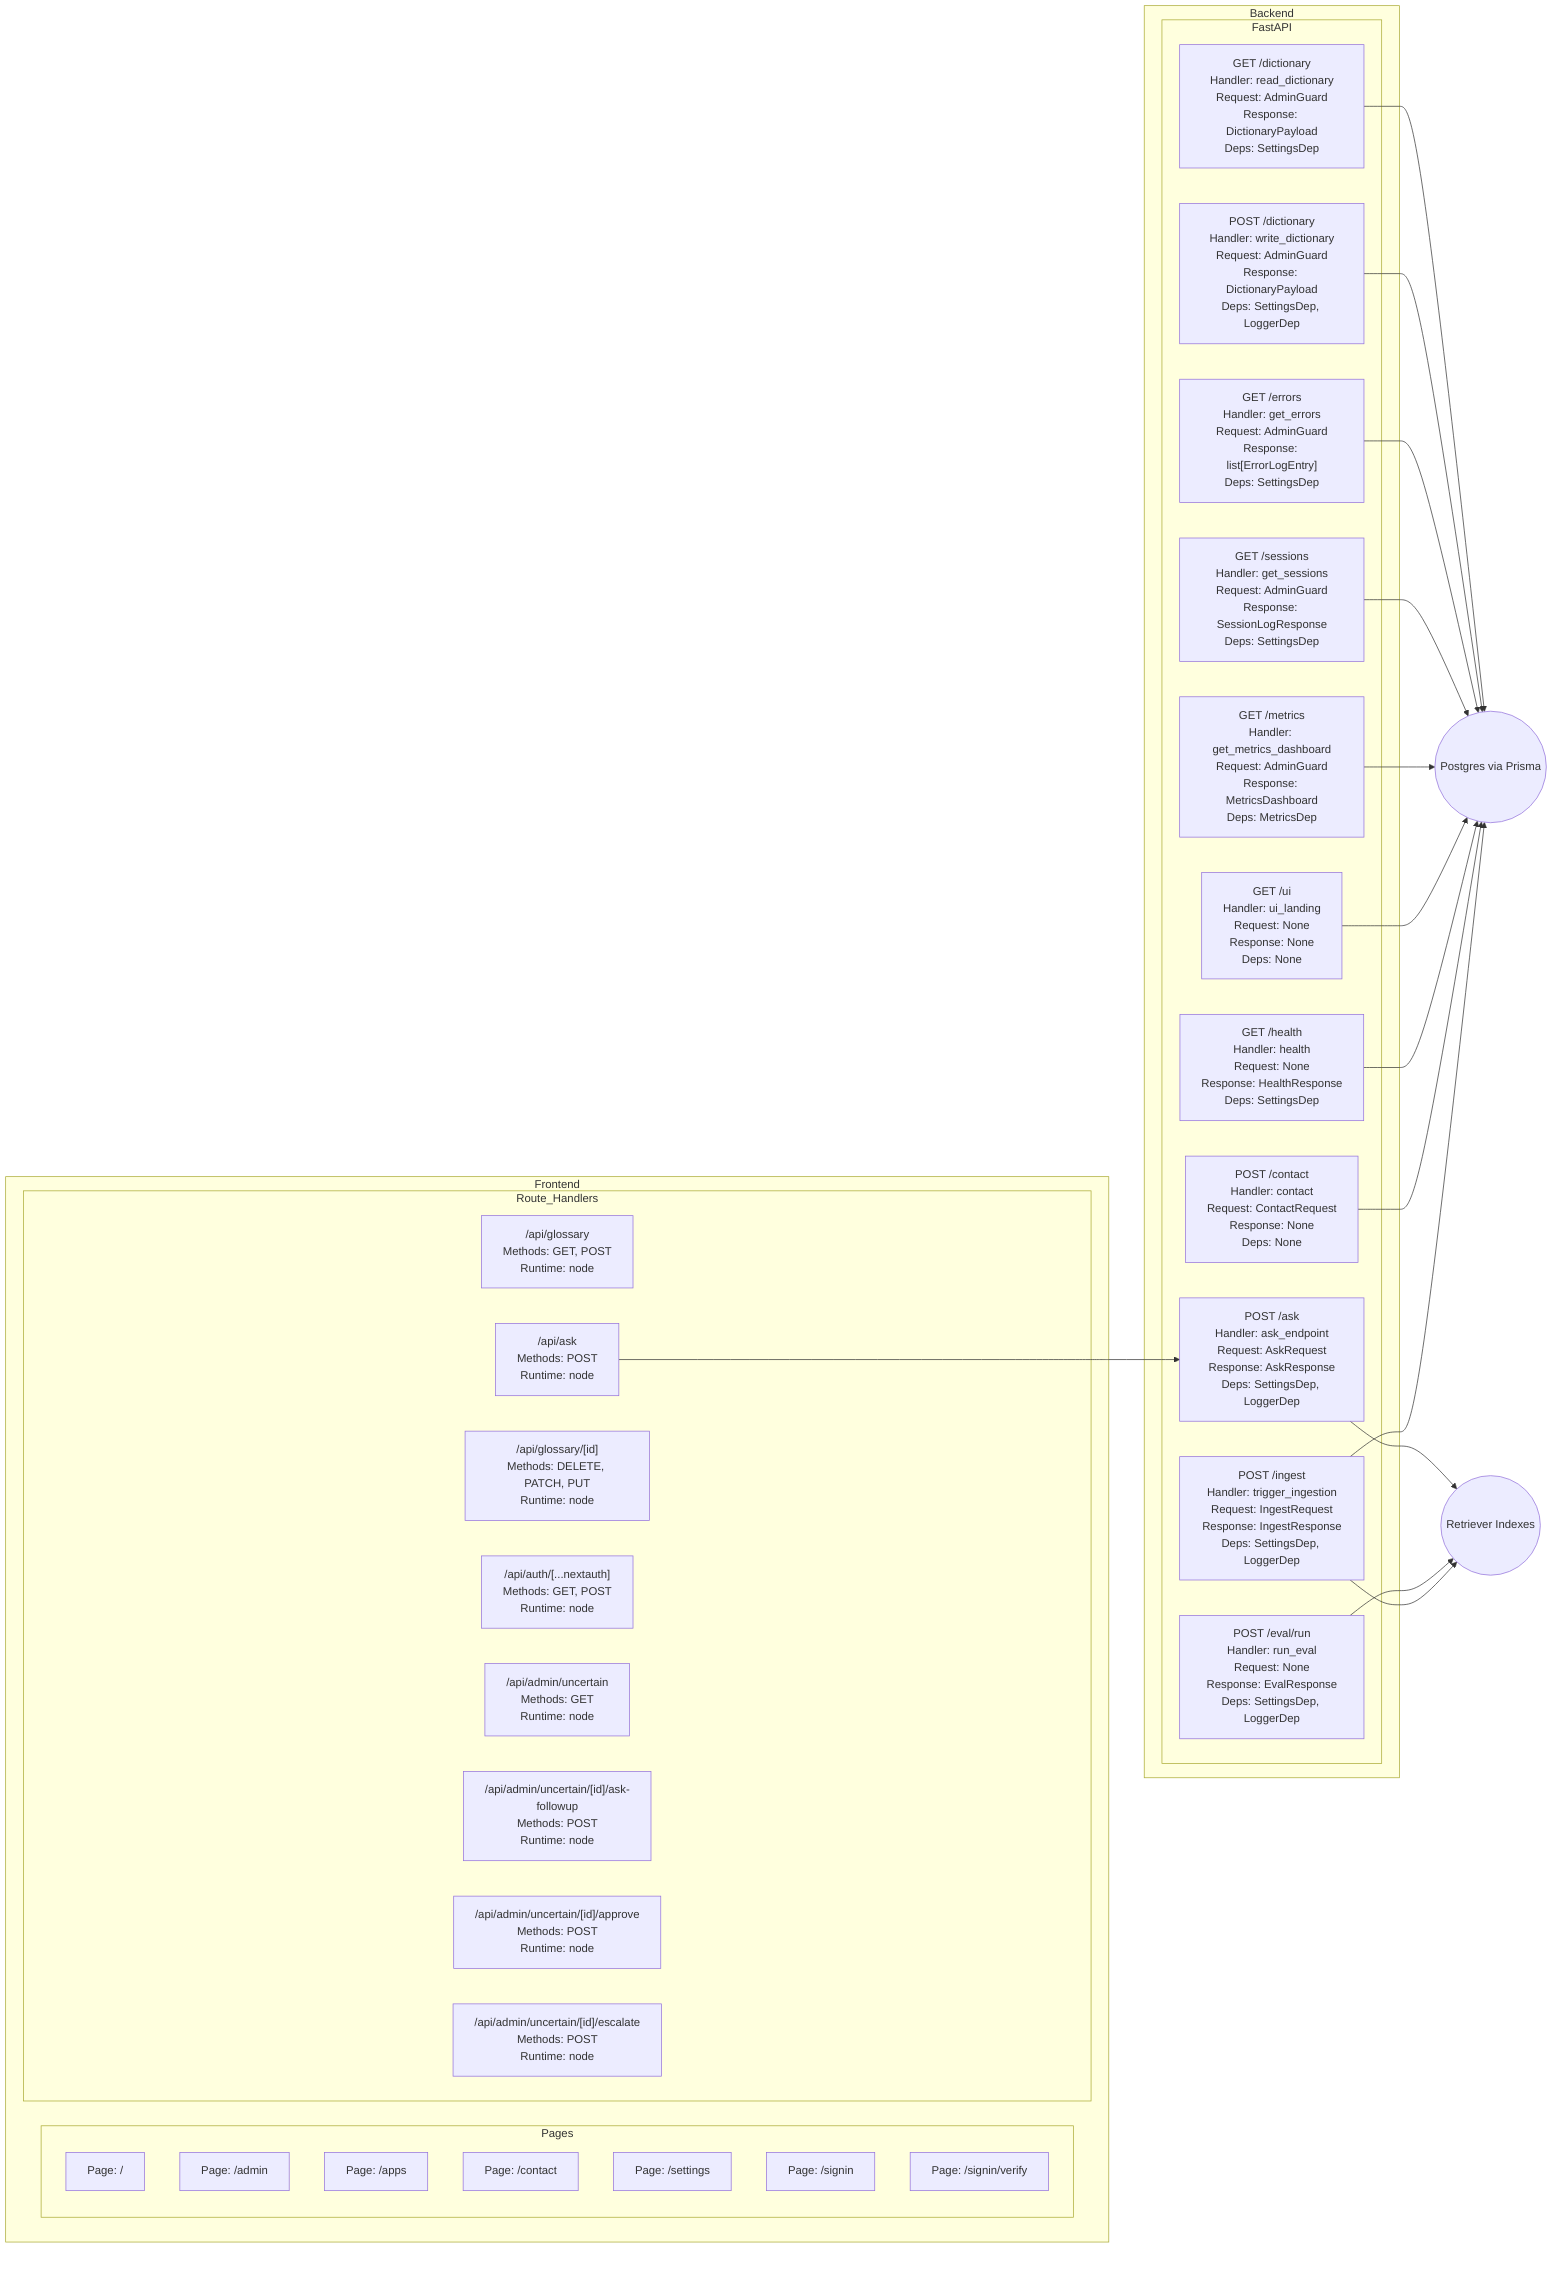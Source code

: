 flowchart LR
    subgraph Frontend
        subgraph Pages
            page__["Page: /"]
            page__admin["Page: /admin"]
            page__apps["Page: /apps"]
            page__contact["Page: /contact"]
            page__settings["Page: /settings"]
            page__signin["Page: /signin"]
            page__signin_verify["Page: /signin/verify"]
        end
        subgraph Route_Handlers
            nextapi__api_glossary["/api/glossary\nMethods: GET, POST\nRuntime: node"]
            nextapi__api_ask["/api/ask\nMethods: POST\nRuntime: node"]
            nextapi__api_glossary__id_["/api/glossary/[id]\nMethods: DELETE, PATCH, PUT\nRuntime: node"]
            nextapi__api_auth_____nextauth_["/api/auth/[...nextauth]\nMethods: GET, POST\nRuntime: node"]
            nextapi__api_admin_uncertain["/api/admin/uncertain\nMethods: GET\nRuntime: node"]
            nextapi__api_admin_uncertain__id__ask_followup["/api/admin/uncertain/[id]/ask-followup\nMethods: POST\nRuntime: node"]
            nextapi__api_admin_uncertain__id__approve["/api/admin/uncertain/[id]/approve\nMethods: POST\nRuntime: node"]
            nextapi__api_admin_uncertain__id__escalate["/api/admin/uncertain/[id]/escalate\nMethods: POST\nRuntime: node"]
        end
    end
    subgraph Backend
        subgraph FastAPI
            fastapi__dictionary_read_dictionary["GET /dictionary\nHandler: read_dictionary\nRequest: AdminGuard\nResponse: DictionaryPayload\nDeps: SettingsDep"]
            fastapi__dictionary_write_dictionary["POST /dictionary\nHandler: write_dictionary\nRequest: AdminGuard\nResponse: DictionaryPayload\nDeps: SettingsDep, LoggerDep"]
            fastapi__errors_get_errors["GET /errors\nHandler: get_errors\nRequest: AdminGuard\nResponse: list[ErrorLogEntry]\nDeps: SettingsDep"]
            fastapi__sessions_get_sessions["GET /sessions\nHandler: get_sessions\nRequest: AdminGuard\nResponse: SessionLogResponse\nDeps: SettingsDep"]
            fastapi__metrics_get_metrics_dashboard["GET /metrics\nHandler: get_metrics_dashboard\nRequest: AdminGuard\nResponse: MetricsDashboard\nDeps: MetricsDep"]
            fastapi__ui_ui_landing["GET /ui\nHandler: ui_landing\nRequest: None\nResponse: None\nDeps: None"]
            fastapi__health_health["GET /health\nHandler: health\nRequest: None\nResponse: HealthResponse\nDeps: SettingsDep"]
            fastapi__ask_ask_endpoint["POST /ask\nHandler: ask_endpoint\nRequest: AskRequest\nResponse: AskResponse\nDeps: SettingsDep, LoggerDep"]
            fastapi__contact_contact["POST /contact\nHandler: contact\nRequest: ContactRequest\nResponse: None\nDeps: None"]
            fastapi__eval_run_run_eval["POST /eval/run\nHandler: run_eval\nRequest: None\nResponse: EvalResponse\nDeps: SettingsDep, LoggerDep"]
            fastapi__ingest_trigger_ingestion["POST /ingest\nHandler: trigger_ingestion\nRequest: IngestRequest\nResponse: IngestResponse\nDeps: SettingsDep, LoggerDep"]
        end
    end
    store_postgres(("Postgres via Prisma"))
    store_rag(("Retriever Indexes"))
    nextapi__api_ask --> fastapi__ask_ask_endpoint
    fastapi__dictionary_read_dictionary --> store_postgres
    fastapi__dictionary_write_dictionary --> store_postgres
    fastapi__errors_get_errors --> store_postgres
    fastapi__sessions_get_sessions --> store_postgres
    fastapi__metrics_get_metrics_dashboard --> store_postgres
    fastapi__ui_ui_landing --> store_postgres
    fastapi__health_health --> store_postgres
    fastapi__ask_ask_endpoint --> store_rag
    fastapi__contact_contact --> store_postgres
    fastapi__eval_run_run_eval --> store_rag
    fastapi__ingest_trigger_ingestion --> store_rag
    fastapi__ingest_trigger_ingestion --> store_postgres